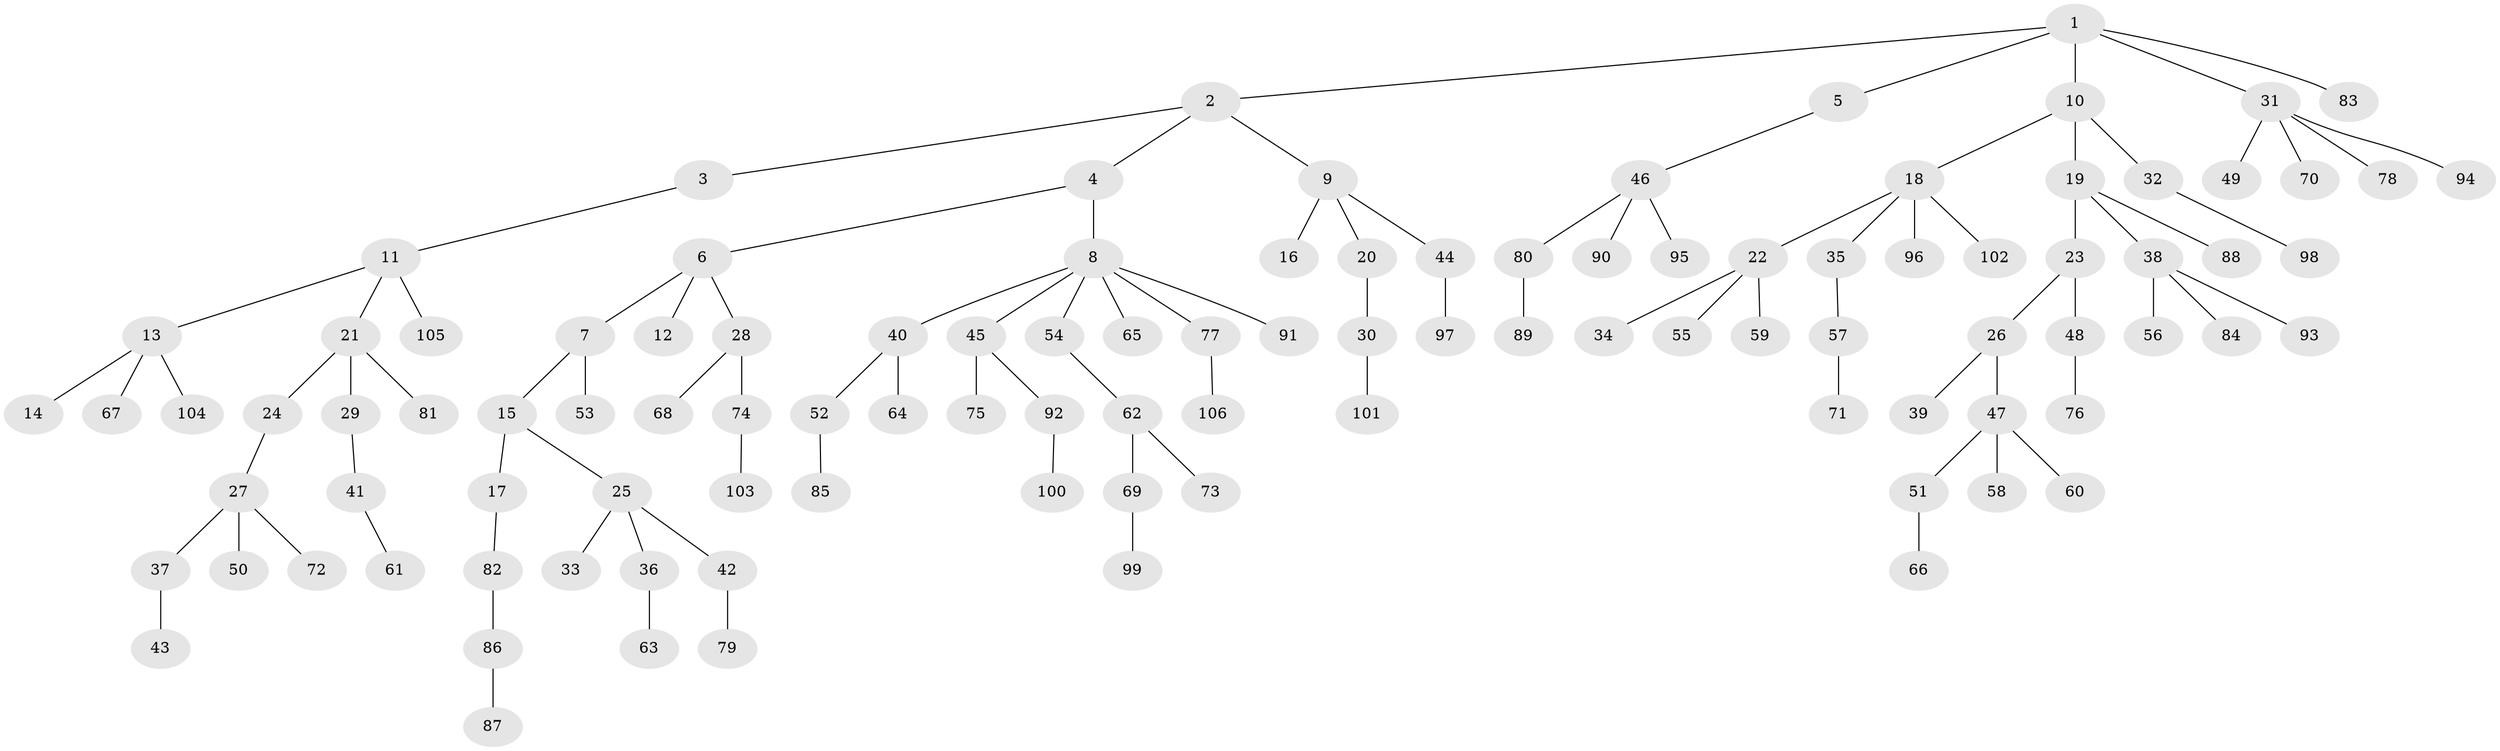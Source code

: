 // Generated by graph-tools (version 1.1) at 2025/53/03/09/25 04:53:30]
// undirected, 106 vertices, 105 edges
graph export_dot {
graph [start="1"]
  node [color=gray90,style=filled];
  1;
  2;
  3;
  4;
  5;
  6;
  7;
  8;
  9;
  10;
  11;
  12;
  13;
  14;
  15;
  16;
  17;
  18;
  19;
  20;
  21;
  22;
  23;
  24;
  25;
  26;
  27;
  28;
  29;
  30;
  31;
  32;
  33;
  34;
  35;
  36;
  37;
  38;
  39;
  40;
  41;
  42;
  43;
  44;
  45;
  46;
  47;
  48;
  49;
  50;
  51;
  52;
  53;
  54;
  55;
  56;
  57;
  58;
  59;
  60;
  61;
  62;
  63;
  64;
  65;
  66;
  67;
  68;
  69;
  70;
  71;
  72;
  73;
  74;
  75;
  76;
  77;
  78;
  79;
  80;
  81;
  82;
  83;
  84;
  85;
  86;
  87;
  88;
  89;
  90;
  91;
  92;
  93;
  94;
  95;
  96;
  97;
  98;
  99;
  100;
  101;
  102;
  103;
  104;
  105;
  106;
  1 -- 2;
  1 -- 5;
  1 -- 10;
  1 -- 31;
  1 -- 83;
  2 -- 3;
  2 -- 4;
  2 -- 9;
  3 -- 11;
  4 -- 6;
  4 -- 8;
  5 -- 46;
  6 -- 7;
  6 -- 12;
  6 -- 28;
  7 -- 15;
  7 -- 53;
  8 -- 40;
  8 -- 45;
  8 -- 54;
  8 -- 65;
  8 -- 77;
  8 -- 91;
  9 -- 16;
  9 -- 20;
  9 -- 44;
  10 -- 18;
  10 -- 19;
  10 -- 32;
  11 -- 13;
  11 -- 21;
  11 -- 105;
  13 -- 14;
  13 -- 67;
  13 -- 104;
  15 -- 17;
  15 -- 25;
  17 -- 82;
  18 -- 22;
  18 -- 35;
  18 -- 96;
  18 -- 102;
  19 -- 23;
  19 -- 38;
  19 -- 88;
  20 -- 30;
  21 -- 24;
  21 -- 29;
  21 -- 81;
  22 -- 34;
  22 -- 55;
  22 -- 59;
  23 -- 26;
  23 -- 48;
  24 -- 27;
  25 -- 33;
  25 -- 36;
  25 -- 42;
  26 -- 39;
  26 -- 47;
  27 -- 37;
  27 -- 50;
  27 -- 72;
  28 -- 68;
  28 -- 74;
  29 -- 41;
  30 -- 101;
  31 -- 49;
  31 -- 70;
  31 -- 78;
  31 -- 94;
  32 -- 98;
  35 -- 57;
  36 -- 63;
  37 -- 43;
  38 -- 56;
  38 -- 84;
  38 -- 93;
  40 -- 52;
  40 -- 64;
  41 -- 61;
  42 -- 79;
  44 -- 97;
  45 -- 75;
  45 -- 92;
  46 -- 80;
  46 -- 90;
  46 -- 95;
  47 -- 51;
  47 -- 58;
  47 -- 60;
  48 -- 76;
  51 -- 66;
  52 -- 85;
  54 -- 62;
  57 -- 71;
  62 -- 69;
  62 -- 73;
  69 -- 99;
  74 -- 103;
  77 -- 106;
  80 -- 89;
  82 -- 86;
  86 -- 87;
  92 -- 100;
}
